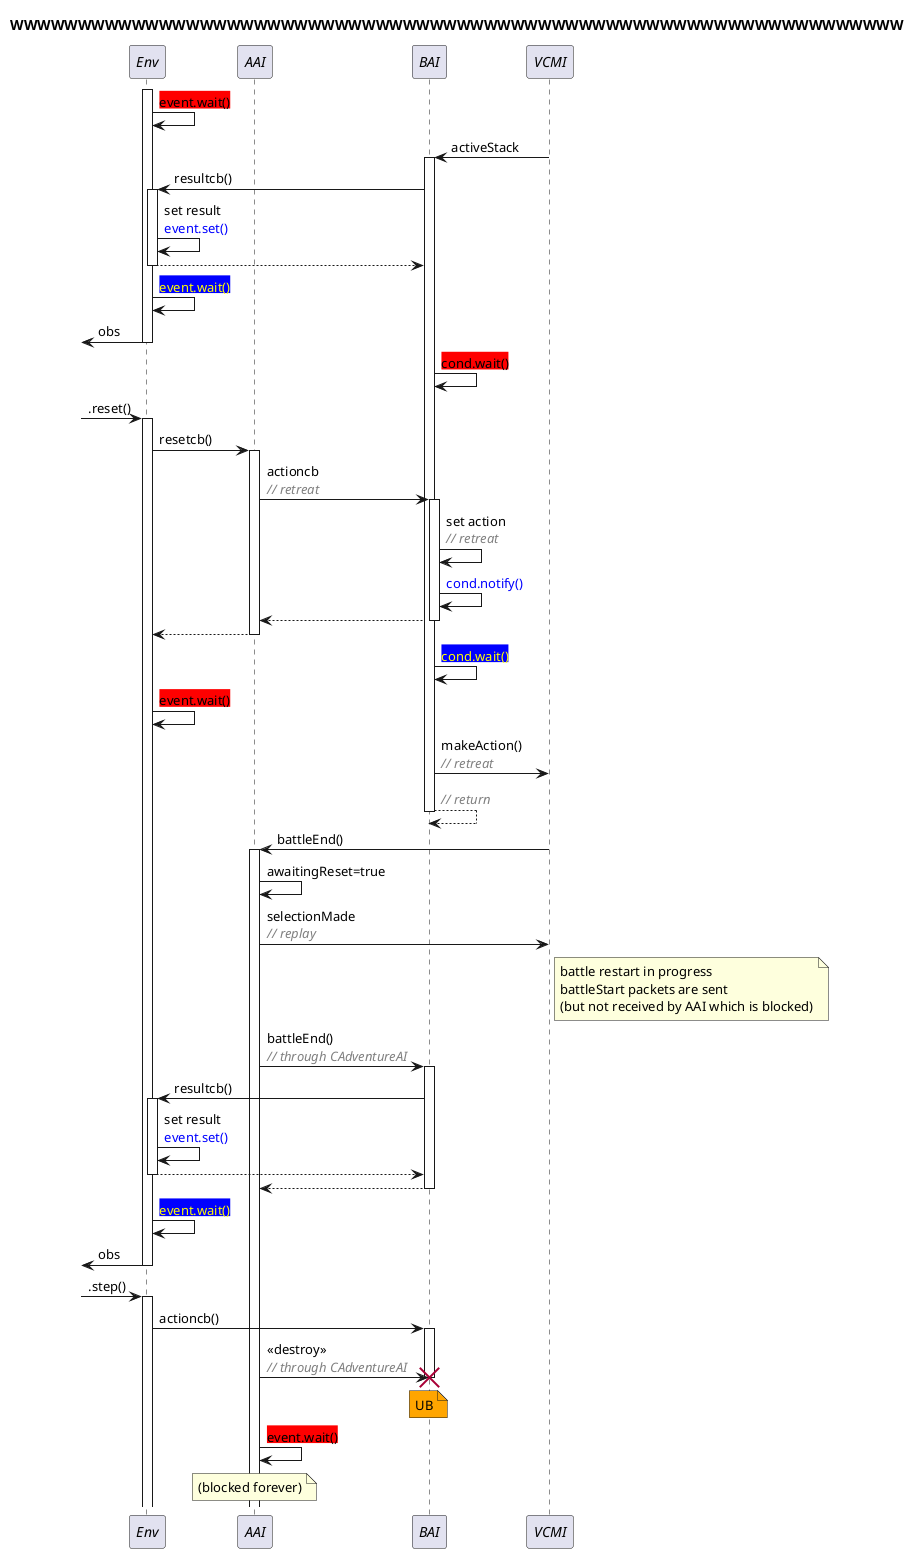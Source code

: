 @startuml "vcmi-1.32-reset-midbattle"

title "VCMI-1.3.2 connector reset (mid-battle)"
title "WWWWWWWWWWWWWWWWWWWWWWWWWWWWWWWWWWWWWWWWWWWWWWWWWWWWWWWWWWWWWWWWWW"

skinparam sequenceBoxBorderColor #FFF

!$nbsp = "<U+00A0>"

' workaround the fact that text alignment can only be
' set globally. Using hspace(n) returns N monospaced
' $nbsp chars
!function $hspace($length)
  !$res = ""
  !$i = $length
  !while $i > 0
    !$res = $res + $nbsp
    !$i = $i - 1
  !endwhile
  !return "<font:monospaced>"+$res+"</font>"
!endfunction

!function $desc($txt)
  !return "<font:Arial><color:Gray><i>// "+$txt+"</i></color></font>"
!endfunction

!function $wait($type, $set)
  !if ($set == 0)
    !return "<back:red>"+$type+".wait()</back>"
  !endif

  !return "<color:yellow><back:blue>"+$type+".wait()</back></color>"
!endfunction

!function $cond_notify()
  !return "<color:blue>cond.notify()</color>"
!endfunction

!function $event_set()
  !return "<color:blue>event.set()</color>"
!endfunction

participant "//Env//" as env
participant "//AAI//" as AAI
participant "//BAI//" as BAI
participant "//VCMI//" as vcmi

activate env

env -> env : $wait(event,0)

vcmi -> BAI : activeStack
activate BAI
BAI -> env : resultcb()
activate env
env -> env : set result\n$event_set()
env --> BAI :
deactivate env
env -> env : $wait(event,1)

[<- env : obs
deactivate env

BAI -> BAI : $wait(cond,0)

[-> env : .reset()
activate env

env -> AAI : resetcb()
activate AAI
AAI -> BAI : actioncb\n$desc(retreat)
activate BAI
BAI -> BAI : set action\n$desc(retreat)
BAI -> BAI : $cond_notify()
BAI --> AAI :
deactivate BAI
AAI --> env :
deactivate AAI
BAI -> BAI : $wait(cond,1)
env -> env : $wait(event,0)
BAI -> vcmi : makeAction()\n$desc(retreat)
BAI --> BAI : $desc(return)

deactivate BAI
vcmi -> AAI : battleEnd()
activate AAI
AAI -> AAI : awaitingReset=true
AAI -> vcmi : selectionMade\n$desc(replay)
note right of vcmi
battle restart in progress
battleStart packets are sent
(but not received by AAI which is blocked)
end note

AAI -> BAI : battleEnd()\n$desc("through CAdventureAI")
activate BAI

BAI -> env : resultcb()
activate env
env -> env : set result\n$event_set()
env --> BAI :
deactivate env

BAI --> AAI :
deactivate BAI

env -> env : $wait(event,1)
[<- env : obs
deactivate env

[-> env : .step()
activate env
env -> BAI : actioncb()
activate BAI
AAI -> BAI : <<destroy>>\n$desc("through CAdventureAI")
destroy BAI
note over BAI #orange : UB
AAI -> AAI : $wait(event, 0)
note over AAI : (blocked forever)



@enduml

